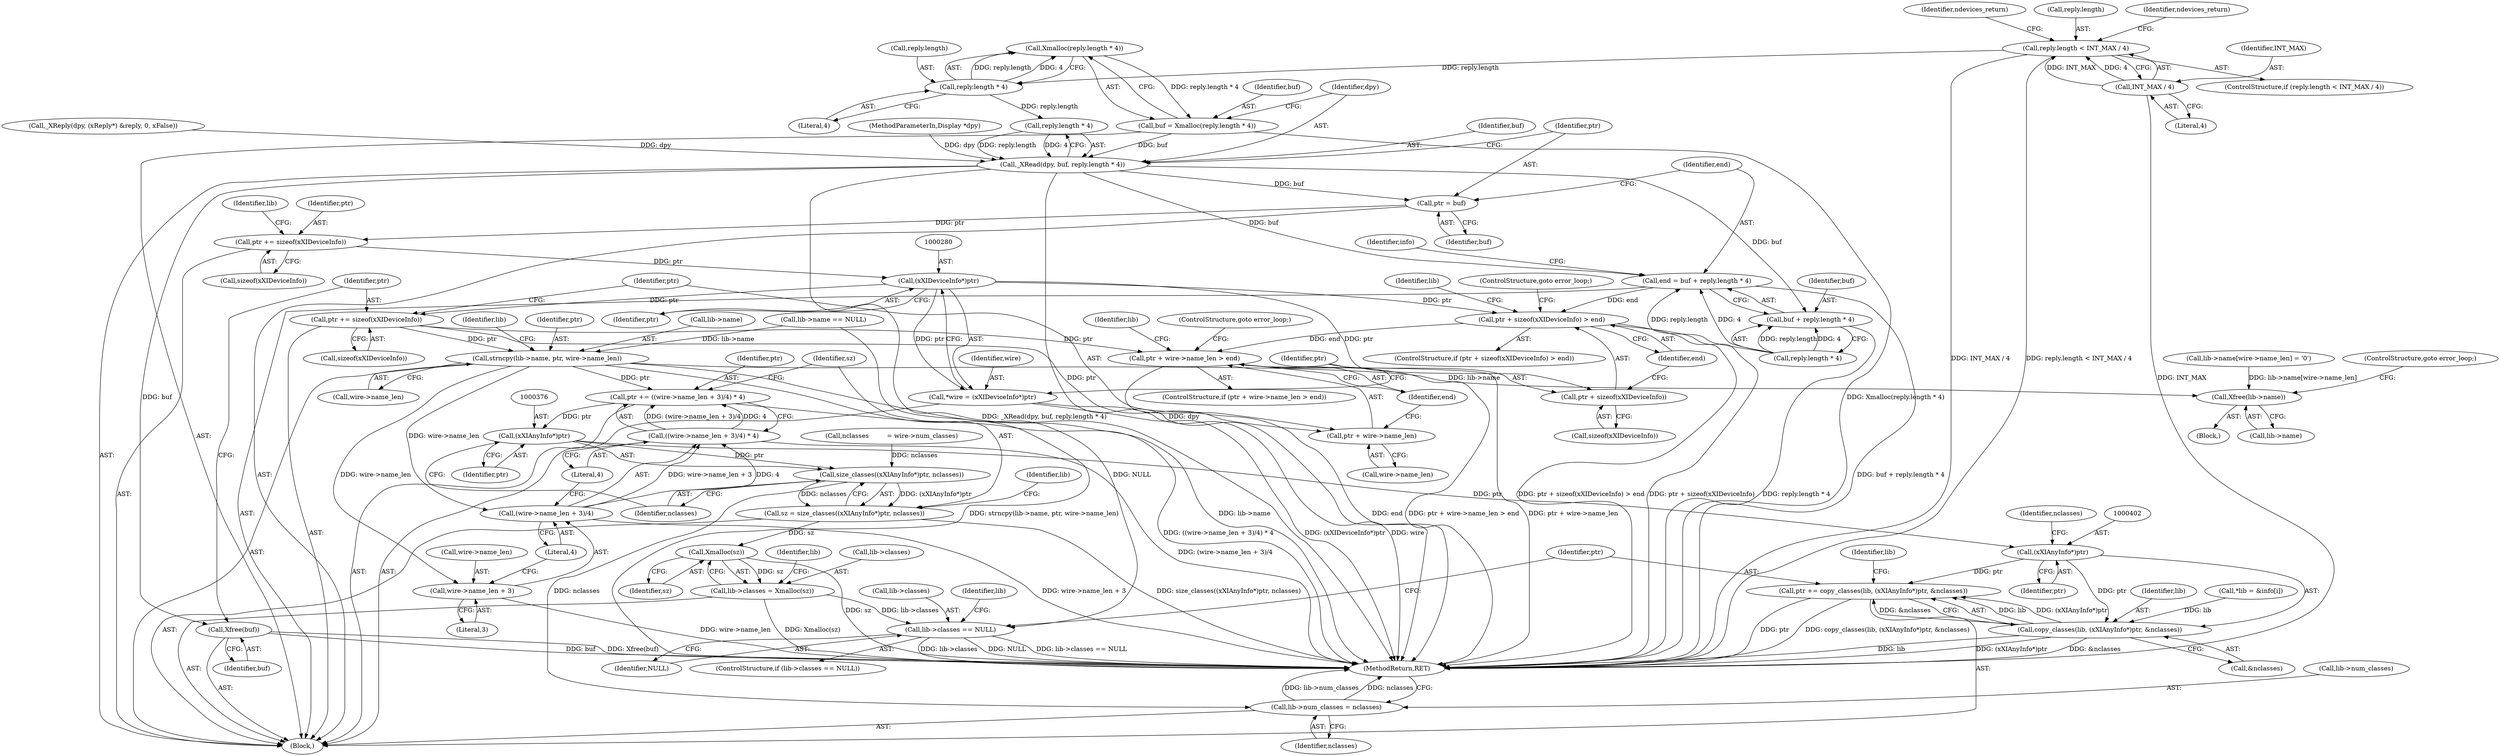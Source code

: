 digraph "0_libXi_19a9cd607de73947fcfb104682f203ffe4e1f4e5_2@API" {
"1000214" [label="(Call,Xmalloc(reply.length * 4))"];
"1000215" [label="(Call,reply.length * 4)"];
"1000174" [label="(Call,reply.length < INT_MAX / 4)"];
"1000178" [label="(Call,INT_MAX / 4)"];
"1000212" [label="(Call,buf = Xmalloc(reply.length * 4))"];
"1000220" [label="(Call,_XRead(dpy, buf, reply.length * 4))"];
"1000228" [label="(Call,ptr = buf)"];
"1000254" [label="(Call,ptr += sizeof(xXIDeviceInfo))"];
"1000279" [label="(Call,(xXIDeviceInfo*)ptr)"];
"1000277" [label="(Call,*wire = (xXIDeviceInfo*)ptr)"];
"1000283" [label="(Call,ptr + sizeof(xXIDeviceInfo) > end)"];
"1000318" [label="(Call,ptr + wire->name_len > end)"];
"1000284" [label="(Call,ptr + sizeof(xXIDeviceInfo))"];
"1000313" [label="(Call,ptr += sizeof(xXIDeviceInfo))"];
"1000319" [label="(Call,ptr + wire->name_len)"];
"1000344" [label="(Call,strncpy(lib->name, ptr, wire->name_len))"];
"1000361" [label="(Call,ptr += ((wire->name_len + 3)/4) * 4)"];
"1000375" [label="(Call,(xXIAnyInfo*)ptr)"];
"1000374" [label="(Call,size_classes((xXIAnyInfo*)ptr, nclasses))"];
"1000372" [label="(Call,sz = size_classes((xXIAnyInfo*)ptr, nclasses))"];
"1000383" [label="(Call,Xmalloc(sz))"];
"1000379" [label="(Call,lib->classes = Xmalloc(sz))"];
"1000386" [label="(Call,lib->classes == NULL)"];
"1000406" [label="(Call,lib->num_classes = nclasses)"];
"1000401" [label="(Call,(xXIAnyInfo*)ptr)"];
"1000397" [label="(Call,ptr += copy_classes(lib, (xXIAnyInfo*)ptr, &nclasses))"];
"1000399" [label="(Call,copy_classes(lib, (xXIAnyInfo*)ptr, &nclasses))"];
"1000364" [label="(Call,(wire->name_len + 3)/4)"];
"1000363" [label="(Call,((wire->name_len + 3)/4) * 4)"];
"1000365" [label="(Call,wire->name_len + 3)"];
"1000392" [label="(Call,Xfree(lib->name))"];
"1000231" [label="(Call,end = buf + reply.length * 4)"];
"1000233" [label="(Call,buf + reply.length * 4)"];
"1000311" [label="(Call,Xfree(buf))"];
"1000283" [label="(Call,ptr + sizeof(xXIDeviceInfo) > end)"];
"1000400" [label="(Identifier,lib)"];
"1000388" [label="(Identifier,lib)"];
"1000385" [label="(ControlStructure,if (lib->classes == NULL))"];
"1000279" [label="(Call,(xXIDeviceInfo*)ptr)"];
"1000277" [label="(Call,*wire = (xXIDeviceInfo*)ptr)"];
"1000203" [label="(Identifier,ndevices_return)"];
"1000406" [label="(Call,lib->num_classes = nclasses)"];
"1000399" [label="(Call,copy_classes(lib, (xXIAnyInfo*)ptr, &nclasses))"];
"1000386" [label="(Call,lib->classes == NULL)"];
"1000369" [label="(Literal,3)"];
"1000364" [label="(Call,(wire->name_len + 3)/4)"];
"1000213" [label="(Identifier,buf)"];
"1000233" [label="(Call,buf + reply.length * 4)"];
"1000375" [label="(Call,(xXIAnyInfo*)ptr)"];
"1000405" [label="(Identifier,nclasses)"];
"1000260" [label="(Identifier,lib)"];
"1000175" [label="(Call,reply.length)"];
"1000371" [label="(Literal,4)"];
"1000362" [label="(Identifier,ptr)"];
"1000180" [label="(Literal,4)"];
"1000312" [label="(Identifier,buf)"];
"1000325" [label="(ControlStructure,goto error_loop;)"];
"1000355" [label="(Identifier,lib)"];
"1000179" [label="(Identifier,INT_MAX)"];
"1000404" [label="(Call,&nclasses)"];
"1000222" [label="(Identifier,buf)"];
"1000270" [label="(Call,*lib = &info[i])"];
"1000173" [label="(ControlStructure,if (reply.length < INT_MAX / 4))"];
"1000361" [label="(Call,ptr += ((wire->name_len + 3)/4) * 4)"];
"1000366" [label="(Call,wire->name_len)"];
"1000324" [label="(Identifier,end)"];
"1000286" [label="(Call,sizeof(xXIDeviceInfo))"];
"1000212" [label="(Call,buf = Xmalloc(reply.length * 4))"];
"1000381" [label="(Identifier,lib)"];
"1000230" [label="(Identifier,buf)"];
"1000392" [label="(Call,Xfree(lib->name))"];
"1000410" [label="(Identifier,nclasses)"];
"1000229" [label="(Identifier,ptr)"];
"1000345" [label="(Call,lib->name)"];
"1000384" [label="(Identifier,sz)"];
"1000387" [label="(Call,lib->classes)"];
"1000235" [label="(Call,reply.length * 4)"];
"1000284" [label="(Call,ptr + sizeof(xXIDeviceInfo))"];
"1000352" [label="(Call,lib->name[wire->name_len] = '\0')"];
"1000282" [label="(ControlStructure,if (ptr + sizeof(xXIDeviceInfo) > end))"];
"1000228" [label="(Call,ptr = buf)"];
"1000232" [label="(Identifier,end)"];
"1000396" [label="(ControlStructure,goto error_loop;)"];
"1000216" [label="(Call,reply.length)"];
"1000393" [label="(Call,lib->name)"];
"1000379" [label="(Call,lib->classes = Xmalloc(sz))"];
"1000254" [label="(Call,ptr += sizeof(xXIDeviceInfo))"];
"1000285" [label="(Identifier,ptr)"];
"1000184" [label="(Identifier,ndevices_return)"];
"1000411" [label="(MethodReturn,RET)"];
"1000383" [label="(Call,Xmalloc(sz))"];
"1000314" [label="(Identifier,ptr)"];
"1000380" [label="(Call,lib->classes)"];
"1000292" [label="(Identifier,lib)"];
"1000377" [label="(Identifier,ptr)"];
"1000315" [label="(Call,sizeof(xXIDeviceInfo))"];
"1000344" [label="(Call,strncpy(lib->name, ptr, wire->name_len))"];
"1000234" [label="(Identifier,buf)"];
"1000374" [label="(Call,size_classes((xXIAnyInfo*)ptr, nclasses))"];
"1000318" [label="(Call,ptr + wire->name_len > end)"];
"1000363" [label="(Call,((wire->name_len + 3)/4) * 4)"];
"1000407" [label="(Call,lib->num_classes)"];
"1000349" [label="(Call,wire->name_len)"];
"1000223" [label="(Call,reply.length * 4)"];
"1000365" [label="(Call,wire->name_len + 3)"];
"1000401" [label="(Call,(xXIAnyInfo*)ptr)"];
"1000394" [label="(Identifier,lib)"];
"1000391" [label="(Block,)"];
"1000320" [label="(Identifier,ptr)"];
"1000255" [label="(Identifier,ptr)"];
"1000288" [label="(Identifier,end)"];
"1000338" [label="(Call,lib->name == NULL)"];
"1000289" [label="(ControlStructure,goto error_loop;)"];
"1000378" [label="(Identifier,nclasses)"];
"1000348" [label="(Identifier,ptr)"];
"1000321" [label="(Call,wire->name_len)"];
"1000372" [label="(Call,sz = size_classes((xXIAnyInfo*)ptr, nclasses))"];
"1000220" [label="(Call,_XRead(dpy, buf, reply.length * 4))"];
"1000313" [label="(Call,ptr += sizeof(xXIDeviceInfo))"];
"1000390" [label="(Identifier,NULL)"];
"1000164" [label="(Call,_XReply(dpy, (xReply*) &reply, 0, xFalse))"];
"1000174" [label="(Call,reply.length < INT_MAX / 4)"];
"1000256" [label="(Call,sizeof(xXIDeviceInfo))"];
"1000219" [label="(Literal,4)"];
"1000408" [label="(Identifier,lib)"];
"1000214" [label="(Call,Xmalloc(reply.length * 4))"];
"1000311" [label="(Call,Xfree(buf))"];
"1000178" [label="(Call,INT_MAX / 4)"];
"1000397" [label="(Call,ptr += copy_classes(lib, (xXIAnyInfo*)ptr, &nclasses))"];
"1000281" [label="(Identifier,ptr)"];
"1000328" [label="(Identifier,lib)"];
"1000249" [label="(Call,nclasses         = wire->num_classes)"];
"1000370" [label="(Literal,4)"];
"1000103" [label="(MethodParameterIn,Display *dpy)"];
"1000106" [label="(Block,)"];
"1000221" [label="(Identifier,dpy)"];
"1000231" [label="(Call,end = buf + reply.length * 4)"];
"1000373" [label="(Identifier,sz)"];
"1000215" [label="(Call,reply.length * 4)"];
"1000319" [label="(Call,ptr + wire->name_len)"];
"1000243" [label="(Identifier,info)"];
"1000398" [label="(Identifier,ptr)"];
"1000317" [label="(ControlStructure,if (ptr + wire->name_len > end))"];
"1000278" [label="(Identifier,wire)"];
"1000403" [label="(Identifier,ptr)"];
"1000214" -> "1000212"  [label="AST: "];
"1000214" -> "1000215"  [label="CFG: "];
"1000215" -> "1000214"  [label="AST: "];
"1000212" -> "1000214"  [label="CFG: "];
"1000214" -> "1000212"  [label="DDG: reply.length * 4"];
"1000215" -> "1000214"  [label="DDG: reply.length"];
"1000215" -> "1000214"  [label="DDG: 4"];
"1000215" -> "1000219"  [label="CFG: "];
"1000216" -> "1000215"  [label="AST: "];
"1000219" -> "1000215"  [label="AST: "];
"1000174" -> "1000215"  [label="DDG: reply.length"];
"1000215" -> "1000223"  [label="DDG: reply.length"];
"1000174" -> "1000173"  [label="AST: "];
"1000174" -> "1000178"  [label="CFG: "];
"1000175" -> "1000174"  [label="AST: "];
"1000178" -> "1000174"  [label="AST: "];
"1000184" -> "1000174"  [label="CFG: "];
"1000203" -> "1000174"  [label="CFG: "];
"1000174" -> "1000411"  [label="DDG: INT_MAX / 4"];
"1000174" -> "1000411"  [label="DDG: reply.length < INT_MAX / 4"];
"1000178" -> "1000174"  [label="DDG: INT_MAX"];
"1000178" -> "1000174"  [label="DDG: 4"];
"1000178" -> "1000180"  [label="CFG: "];
"1000179" -> "1000178"  [label="AST: "];
"1000180" -> "1000178"  [label="AST: "];
"1000178" -> "1000411"  [label="DDG: INT_MAX"];
"1000212" -> "1000106"  [label="AST: "];
"1000213" -> "1000212"  [label="AST: "];
"1000221" -> "1000212"  [label="CFG: "];
"1000212" -> "1000411"  [label="DDG: Xmalloc(reply.length * 4)"];
"1000212" -> "1000220"  [label="DDG: buf"];
"1000220" -> "1000106"  [label="AST: "];
"1000220" -> "1000223"  [label="CFG: "];
"1000221" -> "1000220"  [label="AST: "];
"1000222" -> "1000220"  [label="AST: "];
"1000223" -> "1000220"  [label="AST: "];
"1000229" -> "1000220"  [label="CFG: "];
"1000220" -> "1000411"  [label="DDG: dpy"];
"1000220" -> "1000411"  [label="DDG: _XRead(dpy, buf, reply.length * 4)"];
"1000164" -> "1000220"  [label="DDG: dpy"];
"1000103" -> "1000220"  [label="DDG: dpy"];
"1000223" -> "1000220"  [label="DDG: reply.length"];
"1000223" -> "1000220"  [label="DDG: 4"];
"1000220" -> "1000228"  [label="DDG: buf"];
"1000220" -> "1000231"  [label="DDG: buf"];
"1000220" -> "1000233"  [label="DDG: buf"];
"1000220" -> "1000311"  [label="DDG: buf"];
"1000228" -> "1000106"  [label="AST: "];
"1000228" -> "1000230"  [label="CFG: "];
"1000229" -> "1000228"  [label="AST: "];
"1000230" -> "1000228"  [label="AST: "];
"1000232" -> "1000228"  [label="CFG: "];
"1000228" -> "1000254"  [label="DDG: ptr"];
"1000254" -> "1000106"  [label="AST: "];
"1000254" -> "1000256"  [label="CFG: "];
"1000255" -> "1000254"  [label="AST: "];
"1000256" -> "1000254"  [label="AST: "];
"1000260" -> "1000254"  [label="CFG: "];
"1000254" -> "1000279"  [label="DDG: ptr"];
"1000279" -> "1000277"  [label="AST: "];
"1000279" -> "1000281"  [label="CFG: "];
"1000280" -> "1000279"  [label="AST: "];
"1000281" -> "1000279"  [label="AST: "];
"1000277" -> "1000279"  [label="CFG: "];
"1000279" -> "1000277"  [label="DDG: ptr"];
"1000279" -> "1000283"  [label="DDG: ptr"];
"1000279" -> "1000284"  [label="DDG: ptr"];
"1000279" -> "1000313"  [label="DDG: ptr"];
"1000277" -> "1000106"  [label="AST: "];
"1000278" -> "1000277"  [label="AST: "];
"1000285" -> "1000277"  [label="CFG: "];
"1000277" -> "1000411"  [label="DDG: wire"];
"1000277" -> "1000411"  [label="DDG: (xXIDeviceInfo*)ptr"];
"1000283" -> "1000282"  [label="AST: "];
"1000283" -> "1000288"  [label="CFG: "];
"1000284" -> "1000283"  [label="AST: "];
"1000288" -> "1000283"  [label="AST: "];
"1000289" -> "1000283"  [label="CFG: "];
"1000292" -> "1000283"  [label="CFG: "];
"1000283" -> "1000411"  [label="DDG: ptr + sizeof(xXIDeviceInfo)"];
"1000283" -> "1000411"  [label="DDG: ptr + sizeof(xXIDeviceInfo) > end"];
"1000231" -> "1000283"  [label="DDG: end"];
"1000283" -> "1000318"  [label="DDG: end"];
"1000318" -> "1000317"  [label="AST: "];
"1000318" -> "1000324"  [label="CFG: "];
"1000319" -> "1000318"  [label="AST: "];
"1000324" -> "1000318"  [label="AST: "];
"1000325" -> "1000318"  [label="CFG: "];
"1000328" -> "1000318"  [label="CFG: "];
"1000318" -> "1000411"  [label="DDG: ptr + wire->name_len > end"];
"1000318" -> "1000411"  [label="DDG: ptr + wire->name_len"];
"1000318" -> "1000411"  [label="DDG: end"];
"1000313" -> "1000318"  [label="DDG: ptr"];
"1000284" -> "1000286"  [label="CFG: "];
"1000285" -> "1000284"  [label="AST: "];
"1000286" -> "1000284"  [label="AST: "];
"1000288" -> "1000284"  [label="CFG: "];
"1000313" -> "1000106"  [label="AST: "];
"1000313" -> "1000315"  [label="CFG: "];
"1000314" -> "1000313"  [label="AST: "];
"1000315" -> "1000313"  [label="AST: "];
"1000320" -> "1000313"  [label="CFG: "];
"1000313" -> "1000319"  [label="DDG: ptr"];
"1000313" -> "1000344"  [label="DDG: ptr"];
"1000319" -> "1000321"  [label="CFG: "];
"1000320" -> "1000319"  [label="AST: "];
"1000321" -> "1000319"  [label="AST: "];
"1000324" -> "1000319"  [label="CFG: "];
"1000344" -> "1000106"  [label="AST: "];
"1000344" -> "1000349"  [label="CFG: "];
"1000345" -> "1000344"  [label="AST: "];
"1000348" -> "1000344"  [label="AST: "];
"1000349" -> "1000344"  [label="AST: "];
"1000355" -> "1000344"  [label="CFG: "];
"1000344" -> "1000411"  [label="DDG: strncpy(lib->name, ptr, wire->name_len)"];
"1000344" -> "1000411"  [label="DDG: lib->name"];
"1000338" -> "1000344"  [label="DDG: lib->name"];
"1000344" -> "1000361"  [label="DDG: ptr"];
"1000344" -> "1000364"  [label="DDG: wire->name_len"];
"1000344" -> "1000365"  [label="DDG: wire->name_len"];
"1000344" -> "1000392"  [label="DDG: lib->name"];
"1000361" -> "1000106"  [label="AST: "];
"1000361" -> "1000363"  [label="CFG: "];
"1000362" -> "1000361"  [label="AST: "];
"1000363" -> "1000361"  [label="AST: "];
"1000373" -> "1000361"  [label="CFG: "];
"1000361" -> "1000411"  [label="DDG: ((wire->name_len + 3)/4) * 4"];
"1000363" -> "1000361"  [label="DDG: (wire->name_len + 3)/4"];
"1000363" -> "1000361"  [label="DDG: 4"];
"1000361" -> "1000375"  [label="DDG: ptr"];
"1000375" -> "1000374"  [label="AST: "];
"1000375" -> "1000377"  [label="CFG: "];
"1000376" -> "1000375"  [label="AST: "];
"1000377" -> "1000375"  [label="AST: "];
"1000378" -> "1000375"  [label="CFG: "];
"1000375" -> "1000374"  [label="DDG: ptr"];
"1000375" -> "1000401"  [label="DDG: ptr"];
"1000374" -> "1000372"  [label="AST: "];
"1000374" -> "1000378"  [label="CFG: "];
"1000378" -> "1000374"  [label="AST: "];
"1000372" -> "1000374"  [label="CFG: "];
"1000374" -> "1000372"  [label="DDG: (xXIAnyInfo*)ptr"];
"1000374" -> "1000372"  [label="DDG: nclasses"];
"1000249" -> "1000374"  [label="DDG: nclasses"];
"1000374" -> "1000406"  [label="DDG: nclasses"];
"1000372" -> "1000106"  [label="AST: "];
"1000373" -> "1000372"  [label="AST: "];
"1000381" -> "1000372"  [label="CFG: "];
"1000372" -> "1000411"  [label="DDG: size_classes((xXIAnyInfo*)ptr, nclasses)"];
"1000372" -> "1000383"  [label="DDG: sz"];
"1000383" -> "1000379"  [label="AST: "];
"1000383" -> "1000384"  [label="CFG: "];
"1000384" -> "1000383"  [label="AST: "];
"1000379" -> "1000383"  [label="CFG: "];
"1000383" -> "1000411"  [label="DDG: sz"];
"1000383" -> "1000379"  [label="DDG: sz"];
"1000379" -> "1000106"  [label="AST: "];
"1000380" -> "1000379"  [label="AST: "];
"1000388" -> "1000379"  [label="CFG: "];
"1000379" -> "1000411"  [label="DDG: Xmalloc(sz)"];
"1000379" -> "1000386"  [label="DDG: lib->classes"];
"1000386" -> "1000385"  [label="AST: "];
"1000386" -> "1000390"  [label="CFG: "];
"1000387" -> "1000386"  [label="AST: "];
"1000390" -> "1000386"  [label="AST: "];
"1000394" -> "1000386"  [label="CFG: "];
"1000398" -> "1000386"  [label="CFG: "];
"1000386" -> "1000411"  [label="DDG: lib->classes"];
"1000386" -> "1000411"  [label="DDG: NULL"];
"1000386" -> "1000411"  [label="DDG: lib->classes == NULL"];
"1000338" -> "1000386"  [label="DDG: NULL"];
"1000406" -> "1000106"  [label="AST: "];
"1000406" -> "1000410"  [label="CFG: "];
"1000407" -> "1000406"  [label="AST: "];
"1000410" -> "1000406"  [label="AST: "];
"1000411" -> "1000406"  [label="CFG: "];
"1000406" -> "1000411"  [label="DDG: lib->num_classes"];
"1000406" -> "1000411"  [label="DDG: nclasses"];
"1000401" -> "1000399"  [label="AST: "];
"1000401" -> "1000403"  [label="CFG: "];
"1000402" -> "1000401"  [label="AST: "];
"1000403" -> "1000401"  [label="AST: "];
"1000405" -> "1000401"  [label="CFG: "];
"1000401" -> "1000397"  [label="DDG: ptr"];
"1000401" -> "1000399"  [label="DDG: ptr"];
"1000397" -> "1000106"  [label="AST: "];
"1000397" -> "1000399"  [label="CFG: "];
"1000398" -> "1000397"  [label="AST: "];
"1000399" -> "1000397"  [label="AST: "];
"1000408" -> "1000397"  [label="CFG: "];
"1000397" -> "1000411"  [label="DDG: ptr"];
"1000397" -> "1000411"  [label="DDG: copy_classes(lib, (xXIAnyInfo*)ptr, &nclasses)"];
"1000399" -> "1000397"  [label="DDG: lib"];
"1000399" -> "1000397"  [label="DDG: (xXIAnyInfo*)ptr"];
"1000399" -> "1000397"  [label="DDG: &nclasses"];
"1000399" -> "1000404"  [label="CFG: "];
"1000400" -> "1000399"  [label="AST: "];
"1000404" -> "1000399"  [label="AST: "];
"1000399" -> "1000411"  [label="DDG: (xXIAnyInfo*)ptr"];
"1000399" -> "1000411"  [label="DDG: &nclasses"];
"1000399" -> "1000411"  [label="DDG: lib"];
"1000270" -> "1000399"  [label="DDG: lib"];
"1000364" -> "1000363"  [label="AST: "];
"1000364" -> "1000370"  [label="CFG: "];
"1000365" -> "1000364"  [label="AST: "];
"1000370" -> "1000364"  [label="AST: "];
"1000371" -> "1000364"  [label="CFG: "];
"1000364" -> "1000411"  [label="DDG: wire->name_len + 3"];
"1000364" -> "1000363"  [label="DDG: wire->name_len + 3"];
"1000364" -> "1000363"  [label="DDG: 4"];
"1000363" -> "1000371"  [label="CFG: "];
"1000371" -> "1000363"  [label="AST: "];
"1000363" -> "1000411"  [label="DDG: (wire->name_len + 3)/4"];
"1000365" -> "1000369"  [label="CFG: "];
"1000366" -> "1000365"  [label="AST: "];
"1000369" -> "1000365"  [label="AST: "];
"1000370" -> "1000365"  [label="CFG: "];
"1000365" -> "1000411"  [label="DDG: wire->name_len"];
"1000392" -> "1000391"  [label="AST: "];
"1000392" -> "1000393"  [label="CFG: "];
"1000393" -> "1000392"  [label="AST: "];
"1000396" -> "1000392"  [label="CFG: "];
"1000352" -> "1000392"  [label="DDG: lib->name[wire->name_len]"];
"1000231" -> "1000106"  [label="AST: "];
"1000231" -> "1000233"  [label="CFG: "];
"1000232" -> "1000231"  [label="AST: "];
"1000233" -> "1000231"  [label="AST: "];
"1000243" -> "1000231"  [label="CFG: "];
"1000231" -> "1000411"  [label="DDG: buf + reply.length * 4"];
"1000235" -> "1000231"  [label="DDG: reply.length"];
"1000235" -> "1000231"  [label="DDG: 4"];
"1000233" -> "1000235"  [label="CFG: "];
"1000234" -> "1000233"  [label="AST: "];
"1000235" -> "1000233"  [label="AST: "];
"1000233" -> "1000411"  [label="DDG: reply.length * 4"];
"1000235" -> "1000233"  [label="DDG: reply.length"];
"1000235" -> "1000233"  [label="DDG: 4"];
"1000311" -> "1000106"  [label="AST: "];
"1000311" -> "1000312"  [label="CFG: "];
"1000312" -> "1000311"  [label="AST: "];
"1000314" -> "1000311"  [label="CFG: "];
"1000311" -> "1000411"  [label="DDG: buf"];
"1000311" -> "1000411"  [label="DDG: Xfree(buf)"];
}
